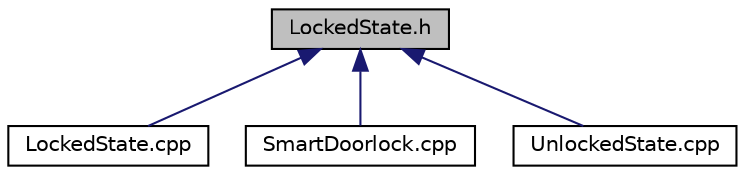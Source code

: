digraph "LockedState.h"
{
 // LATEX_PDF_SIZE
  edge [fontname="Helvetica",fontsize="10",labelfontname="Helvetica",labelfontsize="10"];
  node [fontname="Helvetica",fontsize="10",shape=record];
  Node1 [label="LockedState.h",height=0.2,width=0.4,color="black", fillcolor="grey75", style="filled", fontcolor="black",tooltip="Concrete class representing the \"Locked\" state of a smart device."];
  Node1 -> Node2 [dir="back",color="midnightblue",fontsize="10",style="solid",fontname="Helvetica"];
  Node2 [label="LockedState.cpp",height=0.2,width=0.4,color="black", fillcolor="white", style="filled",URL="$LockedState_8cpp.html",tooltip="Implementation of the LockedState class methods."];
  Node1 -> Node3 [dir="back",color="midnightblue",fontsize="10",style="solid",fontname="Helvetica"];
  Node3 [label="SmartDoorlock.cpp",height=0.2,width=0.4,color="black", fillcolor="white", style="filled",URL="$SmartDoorlock_8cpp.html",tooltip="Implementation of the SmartDoorlock class."];
  Node1 -> Node4 [dir="back",color="midnightblue",fontsize="10",style="solid",fontname="Helvetica"];
  Node4 [label="UnlockedState.cpp",height=0.2,width=0.4,color="black", fillcolor="white", style="filled",URL="$UnlockedState_8cpp.html",tooltip="Implementation of the UnlockedState class methods."];
}
